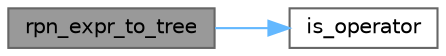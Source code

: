 digraph "rpn_expr_to_tree"
{
 // LATEX_PDF_SIZE
  bgcolor="transparent";
  edge [fontname=Helvetica,fontsize=10,labelfontname=Helvetica,labelfontsize=10];
  node [fontname=Helvetica,fontsize=10,shape=box,height=0.2,width=0.4];
  rankdir="LR";
  Node1 [id="Node000001",label="rpn_expr_to_tree",height=0.2,width=0.4,color="gray40", fillcolor="grey60", style="filled", fontcolor="black",tooltip=" "];
  Node1 -> Node2 [id="edge1_Node000001_Node000002",color="steelblue1",style="solid",tooltip=" "];
  Node2 [id="Node000002",label="is_operator",height=0.2,width=0.4,color="grey40", fillcolor="white", style="filled",URL="$_operators__func_8cpp.html#afe7eeba440b8a4f08f1f2c5895b9a960",tooltip=" "];
}

